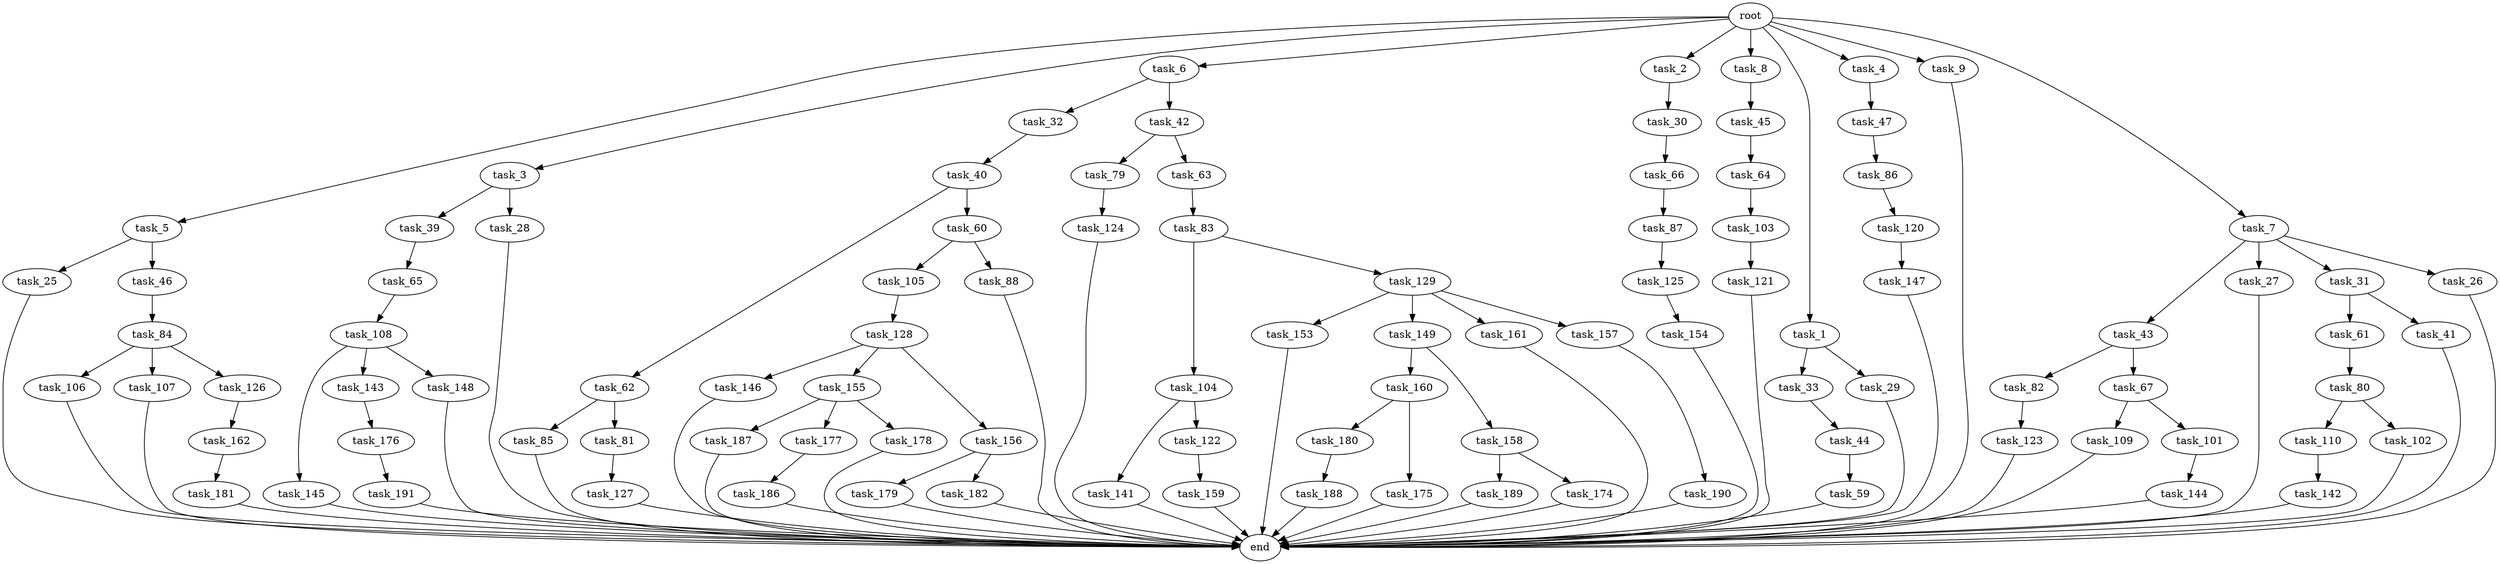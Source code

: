 digraph G {
  task_65 [size="13743895347.200001"];
  task_45 [size="21474836480.000000"];
  task_5 [size="102.400000"];
  task_153 [size="7730941132.800000"];
  task_47 [size="54975581388.800003"];
  task_3 [size="102.400000"];
  task_6 [size="102.400000"];
  task_141 [size="21474836480.000000"];
  task_191 [size="30923764531.200001"];
  task_2 [size="102.400000"];
  task_61 [size="54975581388.800003"];
  task_8 [size="102.400000"];
  task_44 [size="13743895347.200001"];
  task_1 [size="102.400000"];
  task_84 [size="7730941132.800000"];
  task_187 [size="69578470195.199997"];
  task_86 [size="42090679500.800003"];
  task_145 [size="3435973836.800000"];
  task_82 [size="30923764531.200001"];
  task_177 [size="69578470195.199997"];
  task_149 [size="7730941132.800000"];
  task_33 [size="54975581388.800003"];
  task_189 [size="7730941132.800000"];
  task_106 [size="69578470195.199997"];
  task_160 [size="13743895347.200001"];
  task_105 [size="42090679500.800003"];
  task_4 [size="102.400000"];
  task_104 [size="54975581388.800003"];
  task_79 [size="7730941132.800000"];
  task_176 [size="13743895347.200001"];
  task_181 [size="54975581388.800003"];
  task_120 [size="3435973836.800000"];
  task_43 [size="3435973836.800000"];
  task_109 [size="3435973836.800000"];
  task_144 [size="21474836480.000000"];
  task_161 [size="7730941132.800000"];
  task_127 [size="13743895347.200001"];
  task_83 [size="13743895347.200001"];
  task_147 [size="69578470195.199997"];
  task_103 [size="21474836480.000000"];
  task_59 [size="30923764531.200001"];
  task_110 [size="7730941132.800000"];
  task_62 [size="69578470195.199997"];
  task_9 [size="102.400000"];
  task_39 [size="42090679500.800003"];
  task_41 [size="54975581388.800003"];
  task_85 [size="7730941132.800000"];
  task_124 [size="3435973836.800000"];
  task_121 [size="7730941132.800000"];
  task_186 [size="30923764531.200001"];
  task_107 [size="69578470195.199997"];
  task_25 [size="54975581388.800003"];
  task_60 [size="69578470195.199997"];
  task_27 [size="3435973836.800000"];
  task_179 [size="30923764531.200001"];
  end [size="0.000000"];
  task_143 [size="3435973836.800000"];
  task_80 [size="3435973836.800000"];
  task_66 [size="7730941132.800000"];
  task_142 [size="13743895347.200001"];
  root [size="0.000000"];
  task_146 [size="3435973836.800000"];
  task_32 [size="54975581388.800003"];
  task_30 [size="7730941132.800000"];
  task_126 [size="69578470195.199997"];
  task_188 [size="69578470195.199997"];
  task_180 [size="13743895347.200001"];
  task_129 [size="54975581388.800003"];
  task_88 [size="42090679500.800003"];
  task_28 [size="42090679500.800003"];
  task_42 [size="54975581388.800003"];
  task_154 [size="30923764531.200001"];
  task_190 [size="54975581388.800003"];
  task_40 [size="3435973836.800000"];
  task_87 [size="42090679500.800003"];
  task_29 [size="54975581388.800003"];
  task_31 [size="3435973836.800000"];
  task_81 [size="7730941132.800000"];
  task_175 [size="13743895347.200001"];
  task_122 [size="21474836480.000000"];
  task_63 [size="7730941132.800000"];
  task_162 [size="21474836480.000000"];
  task_101 [size="3435973836.800000"];
  task_26 [size="3435973836.800000"];
  task_67 [size="30923764531.200001"];
  task_178 [size="69578470195.199997"];
  task_159 [size="85899345920.000000"];
  task_125 [size="42090679500.800003"];
  task_102 [size="7730941132.800000"];
  task_155 [size="3435973836.800000"];
  task_158 [size="13743895347.200001"];
  task_46 [size="54975581388.800003"];
  task_7 [size="102.400000"];
  task_157 [size="7730941132.800000"];
  task_156 [size="3435973836.800000"];
  task_128 [size="42090679500.800003"];
  task_148 [size="3435973836.800000"];
  task_108 [size="13743895347.200001"];
  task_182 [size="30923764531.200001"];
  task_174 [size="7730941132.800000"];
  task_64 [size="7730941132.800000"];
  task_123 [size="85899345920.000000"];

  task_65 -> task_108 [size="134217728.000000"];
  task_45 -> task_64 [size="75497472.000000"];
  task_5 -> task_25 [size="536870912.000000"];
  task_5 -> task_46 [size="536870912.000000"];
  task_153 -> end [size="1.000000"];
  task_47 -> task_86 [size="411041792.000000"];
  task_3 -> task_28 [size="411041792.000000"];
  task_3 -> task_39 [size="411041792.000000"];
  task_6 -> task_42 [size="536870912.000000"];
  task_6 -> task_32 [size="536870912.000000"];
  task_141 -> end [size="1.000000"];
  task_191 -> end [size="1.000000"];
  task_2 -> task_30 [size="75497472.000000"];
  task_61 -> task_80 [size="33554432.000000"];
  task_8 -> task_45 [size="209715200.000000"];
  task_44 -> task_59 [size="301989888.000000"];
  task_1 -> task_29 [size="536870912.000000"];
  task_1 -> task_33 [size="536870912.000000"];
  task_84 -> task_126 [size="679477248.000000"];
  task_84 -> task_106 [size="679477248.000000"];
  task_84 -> task_107 [size="679477248.000000"];
  task_187 -> end [size="1.000000"];
  task_86 -> task_120 [size="33554432.000000"];
  task_145 -> end [size="1.000000"];
  task_82 -> task_123 [size="838860800.000000"];
  task_177 -> task_186 [size="301989888.000000"];
  task_149 -> task_160 [size="134217728.000000"];
  task_149 -> task_158 [size="134217728.000000"];
  task_33 -> task_44 [size="134217728.000000"];
  task_189 -> end [size="1.000000"];
  task_106 -> end [size="1.000000"];
  task_160 -> task_180 [size="134217728.000000"];
  task_160 -> task_175 [size="134217728.000000"];
  task_105 -> task_128 [size="411041792.000000"];
  task_4 -> task_47 [size="536870912.000000"];
  task_104 -> task_141 [size="209715200.000000"];
  task_104 -> task_122 [size="209715200.000000"];
  task_79 -> task_124 [size="33554432.000000"];
  task_176 -> task_191 [size="301989888.000000"];
  task_181 -> end [size="1.000000"];
  task_120 -> task_147 [size="679477248.000000"];
  task_43 -> task_67 [size="301989888.000000"];
  task_43 -> task_82 [size="301989888.000000"];
  task_109 -> end [size="1.000000"];
  task_144 -> end [size="1.000000"];
  task_161 -> end [size="1.000000"];
  task_127 -> end [size="1.000000"];
  task_83 -> task_104 [size="536870912.000000"];
  task_83 -> task_129 [size="536870912.000000"];
  task_147 -> end [size="1.000000"];
  task_103 -> task_121 [size="75497472.000000"];
  task_59 -> end [size="1.000000"];
  task_110 -> task_142 [size="134217728.000000"];
  task_62 -> task_85 [size="75497472.000000"];
  task_62 -> task_81 [size="75497472.000000"];
  task_9 -> end [size="1.000000"];
  task_39 -> task_65 [size="134217728.000000"];
  task_41 -> end [size="1.000000"];
  task_85 -> end [size="1.000000"];
  task_124 -> end [size="1.000000"];
  task_121 -> end [size="1.000000"];
  task_186 -> end [size="1.000000"];
  task_107 -> end [size="1.000000"];
  task_25 -> end [size="1.000000"];
  task_60 -> task_88 [size="411041792.000000"];
  task_60 -> task_105 [size="411041792.000000"];
  task_27 -> end [size="1.000000"];
  task_179 -> end [size="1.000000"];
  task_143 -> task_176 [size="134217728.000000"];
  task_80 -> task_102 [size="75497472.000000"];
  task_80 -> task_110 [size="75497472.000000"];
  task_66 -> task_87 [size="411041792.000000"];
  task_142 -> end [size="1.000000"];
  root -> task_8 [size="1.000000"];
  root -> task_9 [size="1.000000"];
  root -> task_3 [size="1.000000"];
  root -> task_7 [size="1.000000"];
  root -> task_6 [size="1.000000"];
  root -> task_1 [size="1.000000"];
  root -> task_5 [size="1.000000"];
  root -> task_2 [size="1.000000"];
  root -> task_4 [size="1.000000"];
  task_146 -> end [size="1.000000"];
  task_32 -> task_40 [size="33554432.000000"];
  task_30 -> task_66 [size="75497472.000000"];
  task_126 -> task_162 [size="209715200.000000"];
  task_188 -> end [size="1.000000"];
  task_180 -> task_188 [size="679477248.000000"];
  task_129 -> task_157 [size="75497472.000000"];
  task_129 -> task_161 [size="75497472.000000"];
  task_129 -> task_153 [size="75497472.000000"];
  task_129 -> task_149 [size="75497472.000000"];
  task_88 -> end [size="1.000000"];
  task_28 -> end [size="1.000000"];
  task_42 -> task_79 [size="75497472.000000"];
  task_42 -> task_63 [size="75497472.000000"];
  task_154 -> end [size="1.000000"];
  task_190 -> end [size="1.000000"];
  task_40 -> task_60 [size="679477248.000000"];
  task_40 -> task_62 [size="679477248.000000"];
  task_87 -> task_125 [size="411041792.000000"];
  task_29 -> end [size="1.000000"];
  task_31 -> task_61 [size="536870912.000000"];
  task_31 -> task_41 [size="536870912.000000"];
  task_81 -> task_127 [size="134217728.000000"];
  task_175 -> end [size="1.000000"];
  task_122 -> task_159 [size="838860800.000000"];
  task_63 -> task_83 [size="134217728.000000"];
  task_162 -> task_181 [size="536870912.000000"];
  task_101 -> task_144 [size="209715200.000000"];
  task_26 -> end [size="1.000000"];
  task_67 -> task_101 [size="33554432.000000"];
  task_67 -> task_109 [size="33554432.000000"];
  task_178 -> end [size="1.000000"];
  task_159 -> end [size="1.000000"];
  task_125 -> task_154 [size="301989888.000000"];
  task_102 -> end [size="1.000000"];
  task_155 -> task_177 [size="679477248.000000"];
  task_155 -> task_187 [size="679477248.000000"];
  task_155 -> task_178 [size="679477248.000000"];
  task_158 -> task_174 [size="75497472.000000"];
  task_158 -> task_189 [size="75497472.000000"];
  task_46 -> task_84 [size="75497472.000000"];
  task_7 -> task_26 [size="33554432.000000"];
  task_7 -> task_43 [size="33554432.000000"];
  task_7 -> task_27 [size="33554432.000000"];
  task_7 -> task_31 [size="33554432.000000"];
  task_157 -> task_190 [size="536870912.000000"];
  task_156 -> task_182 [size="301989888.000000"];
  task_156 -> task_179 [size="301989888.000000"];
  task_128 -> task_146 [size="33554432.000000"];
  task_128 -> task_155 [size="33554432.000000"];
  task_128 -> task_156 [size="33554432.000000"];
  task_148 -> end [size="1.000000"];
  task_108 -> task_148 [size="33554432.000000"];
  task_108 -> task_145 [size="33554432.000000"];
  task_108 -> task_143 [size="33554432.000000"];
  task_182 -> end [size="1.000000"];
  task_174 -> end [size="1.000000"];
  task_64 -> task_103 [size="209715200.000000"];
  task_123 -> end [size="1.000000"];
}
